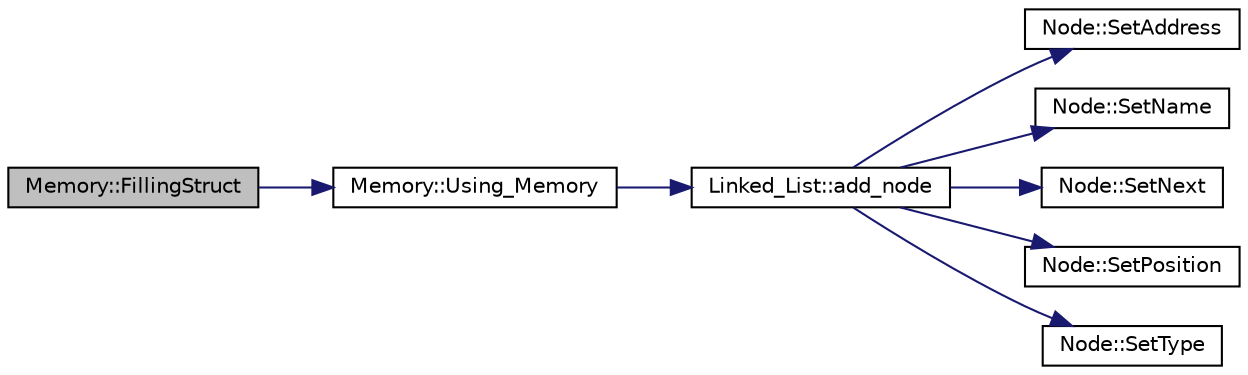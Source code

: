 digraph "Memory::FillingStruct"
{
 // LATEX_PDF_SIZE
  edge [fontname="Helvetica",fontsize="10",labelfontname="Helvetica",labelfontsize="10"];
  node [fontname="Helvetica",fontsize="10",shape=record];
  rankdir="LR";
  Node1 [label="Memory::FillingStruct",height=0.2,width=0.4,color="black", fillcolor="grey75", style="filled", fontcolor="black",tooltip="Se encarga de rellenar los espacios de memoria del struct que se esta generando con sus respectivos a..."];
  Node1 -> Node2 [color="midnightblue",fontsize="10",style="solid",fontname="Helvetica"];
  Node2 [label="Memory::Using_Memory",height=0.2,width=0.4,color="black", fillcolor="white", style="filled",URL="$classMemory.html#a76494a9f1c27c097f5a9d8af9f4ea818",tooltip="Se encarga de reservar un espacio en el offset para la nueva variable."];
  Node2 -> Node3 [color="midnightblue",fontsize="10",style="solid",fontname="Helvetica"];
  Node3 [label="Linked_List::add_node",height=0.2,width=0.4,color="black", fillcolor="white", style="filled",URL="$classLinked__List.html#a79ecb670ca531916d40bcdd85fea08cc",tooltip="Se encarga de agregar un nodo a una lista."];
  Node3 -> Node4 [color="midnightblue",fontsize="10",style="solid",fontname="Helvetica"];
  Node4 [label="Node::SetAddress",height=0.2,width=0.4,color="black", fillcolor="white", style="filled",URL="$classNode.html#ad2cd3f7b9789563475d11c8af628d791",tooltip="Setter para el address del nodo."];
  Node3 -> Node5 [color="midnightblue",fontsize="10",style="solid",fontname="Helvetica"];
  Node5 [label="Node::SetName",height=0.2,width=0.4,color="black", fillcolor="white", style="filled",URL="$classNode.html#a9b1802f40cf63be1cf5b919e7c2349d7",tooltip="Setter para el nombre del nodo."];
  Node3 -> Node6 [color="midnightblue",fontsize="10",style="solid",fontname="Helvetica"];
  Node6 [label="Node::SetNext",height=0.2,width=0.4,color="black", fillcolor="white", style="filled",URL="$classNode.html#ad42b093c5defbc14372468f669e2c102",tooltip="Setter para el siguiente nodo."];
  Node3 -> Node7 [color="midnightblue",fontsize="10",style="solid",fontname="Helvetica"];
  Node7 [label="Node::SetPosition",height=0.2,width=0.4,color="black", fillcolor="white", style="filled",URL="$classNode.html#a5c5a1a1d179a0dc07b1a01d06629328b",tooltip=" "];
  Node3 -> Node8 [color="midnightblue",fontsize="10",style="solid",fontname="Helvetica"];
  Node8 [label="Node::SetType",height=0.2,width=0.4,color="black", fillcolor="white", style="filled",URL="$classNode.html#a780de27eefc88bf10a2e4c7a52945934",tooltip="Setter para el tipo del nodo."];
}
